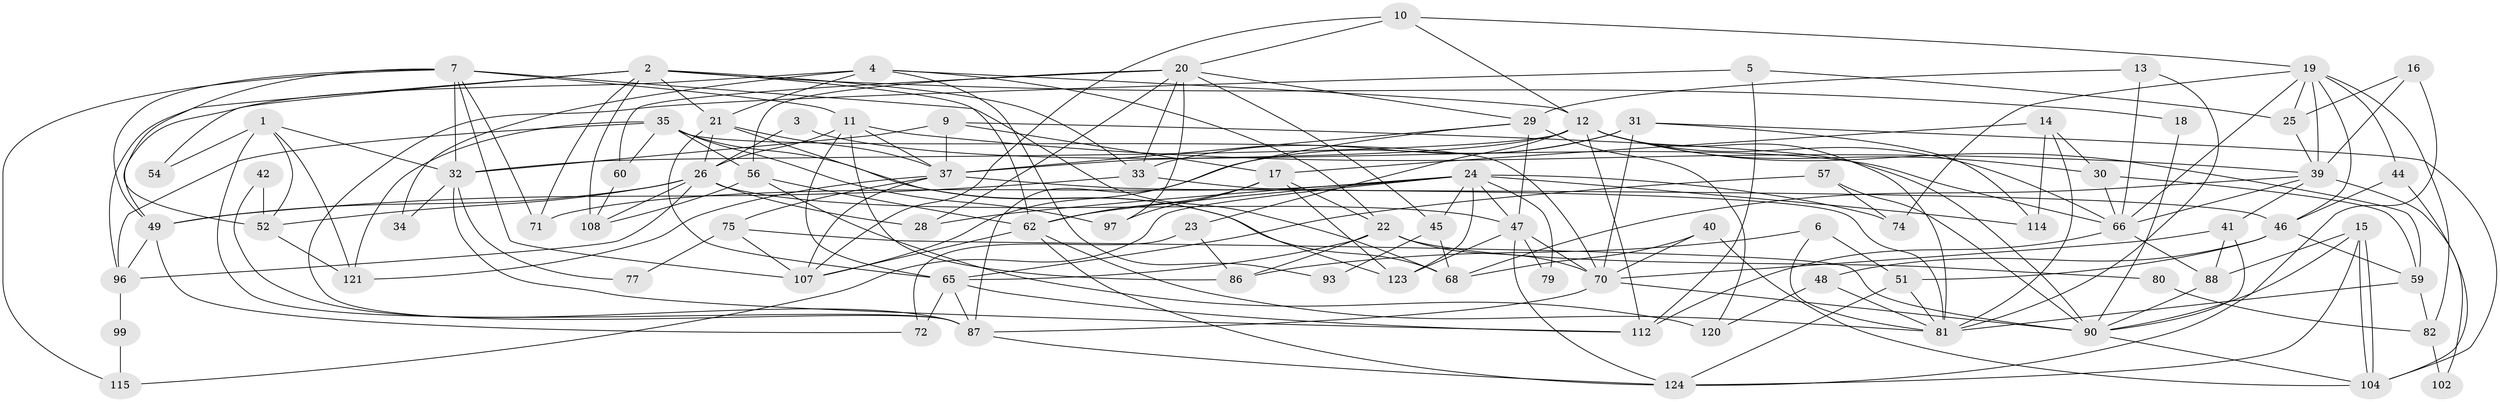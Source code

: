 // original degree distribution, {3: 0.2755905511811024, 7: 0.007874015748031496, 2: 0.14173228346456693, 6: 0.12598425196850394, 5: 0.15748031496062992, 4: 0.25984251968503935, 8: 0.031496062992125984}
// Generated by graph-tools (version 1.1) at 2025/41/03/06/25 10:41:57]
// undirected, 84 vertices, 203 edges
graph export_dot {
graph [start="1"]
  node [color=gray90,style=filled];
  1 [super="+8"];
  2 [super="+27"];
  3;
  4;
  5;
  6;
  7 [super="+63"];
  9 [super="+83"];
  10;
  11 [super="+103"];
  12 [super="+53"];
  13;
  14 [super="+64"];
  15;
  16;
  17 [super="+95"];
  18;
  19 [super="+76"];
  20 [super="+89"];
  21 [super="+50"];
  22 [super="+84"];
  23;
  24 [super="+94"];
  25;
  26 [super="+100"];
  28 [super="+122"];
  29 [super="+119"];
  30;
  31 [super="+36"];
  32 [super="+113"];
  33 [super="+38"];
  34;
  35 [super="+69"];
  37 [super="+126"];
  39 [super="+43"];
  40;
  41 [super="+85"];
  42;
  44;
  45 [super="+58"];
  46 [super="+61"];
  47 [super="+116"];
  48 [super="+109"];
  49 [super="+67"];
  51;
  52;
  54 [super="+55"];
  56 [super="+118"];
  57;
  59;
  60;
  62 [super="+106"];
  65 [super="+78"];
  66 [super="+91"];
  68 [super="+73"];
  70 [super="+125"];
  71;
  72;
  74;
  75;
  77;
  79;
  80;
  81 [super="+92"];
  82 [super="+105"];
  86 [super="+98"];
  87 [super="+111"];
  88;
  90 [super="+101"];
  93;
  96;
  97;
  99;
  102;
  104 [super="+110"];
  107;
  108;
  112 [super="+117"];
  114;
  115;
  120;
  121;
  123 [super="+127"];
  124;
  1 -- 87;
  1 -- 52;
  1 -- 32;
  1 -- 54 [weight=2];
  1 -- 121;
  2 -- 62;
  2 -- 96;
  2 -- 33;
  2 -- 71;
  2 -- 18;
  2 -- 108;
  2 -- 54;
  2 -- 21;
  3 -- 26;
  3 -- 66;
  4 -- 12;
  4 -- 21;
  4 -- 34;
  4 -- 93;
  4 -- 49;
  4 -- 22;
  5 -- 25;
  5 -- 112;
  5 -- 87;
  6 -- 51;
  6 -- 81;
  6 -- 86;
  7 -- 52;
  7 -- 107;
  7 -- 115;
  7 -- 11;
  7 -- 32;
  7 -- 49;
  7 -- 68;
  7 -- 71;
  9 -- 17 [weight=2];
  9 -- 32;
  9 -- 90;
  9 -- 37;
  10 -- 107;
  10 -- 19;
  10 -- 20;
  10 -- 12;
  11 -- 37;
  11 -- 65;
  11 -- 26;
  11 -- 86;
  11 -- 39;
  12 -- 81;
  12 -- 30;
  12 -- 59;
  12 -- 37;
  12 -- 32;
  12 -- 112;
  12 -- 66;
  12 -- 23;
  13 -- 29;
  13 -- 81;
  13 -- 66;
  14 -- 30;
  14 -- 81;
  14 -- 17;
  14 -- 114;
  15 -- 88;
  15 -- 104;
  15 -- 104;
  15 -- 124;
  15 -- 90;
  16 -- 39;
  16 -- 124;
  16 -- 25;
  17 -- 123;
  17 -- 97;
  17 -- 62;
  17 -- 22;
  18 -- 90;
  19 -- 25;
  19 -- 44;
  19 -- 39;
  19 -- 74;
  19 -- 46;
  19 -- 82;
  19 -- 66;
  20 -- 97;
  20 -- 28;
  20 -- 29;
  20 -- 60;
  20 -- 33;
  20 -- 56;
  20 -- 45;
  21 -- 37;
  21 -- 26;
  21 -- 65;
  21 -- 123;
  22 -- 70;
  22 -- 80;
  22 -- 65;
  22 -- 86;
  23 -- 72;
  23 -- 86;
  24 -- 62;
  24 -- 71;
  24 -- 123 [weight=2];
  24 -- 114;
  24 -- 115;
  24 -- 74;
  24 -- 28;
  24 -- 79;
  24 -- 45;
  24 -- 47;
  25 -- 39;
  26 -- 28 [weight=2];
  26 -- 52;
  26 -- 108;
  26 -- 96;
  26 -- 49;
  26 -- 47;
  29 -- 47 [weight=2];
  29 -- 120;
  29 -- 37;
  29 -- 87;
  30 -- 66;
  30 -- 59;
  31 -- 70;
  31 -- 33;
  31 -- 114;
  31 -- 107;
  31 -- 104;
  32 -- 77;
  32 -- 34;
  32 -- 112;
  33 -- 81;
  33 -- 49;
  35 -- 97;
  35 -- 56;
  35 -- 70;
  35 -- 96;
  35 -- 68;
  35 -- 121;
  35 -- 60;
  37 -- 107;
  37 -- 75;
  37 -- 46;
  37 -- 121;
  39 -- 102;
  39 -- 68;
  39 -- 41;
  39 -- 66;
  40 -- 70;
  40 -- 104;
  40 -- 68;
  41 -- 88;
  41 -- 90;
  41 -- 70;
  42 -- 52;
  42 -- 87;
  44 -- 46;
  44 -- 104;
  45 -- 68;
  45 -- 93;
  46 -- 51;
  46 -- 59;
  46 -- 48;
  47 -- 124;
  47 -- 79;
  47 -- 123;
  47 -- 70;
  48 -- 81;
  48 -- 120;
  49 -- 72;
  49 -- 96;
  51 -- 124;
  51 -- 81;
  52 -- 121;
  56 -- 120;
  56 -- 108;
  56 -- 62;
  57 -- 74;
  57 -- 65;
  57 -- 90;
  59 -- 82;
  59 -- 81;
  60 -- 108;
  62 -- 81;
  62 -- 107;
  62 -- 124;
  65 -- 112;
  65 -- 87;
  65 -- 72;
  66 -- 112;
  66 -- 88;
  70 -- 87;
  70 -- 90;
  75 -- 107;
  75 -- 77;
  75 -- 90;
  80 -- 82;
  82 -- 102;
  87 -- 124;
  88 -- 90;
  90 -- 104;
  96 -- 99;
  99 -- 115;
}
